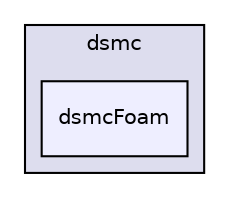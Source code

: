 digraph "applications/solvers/discreteMethods/dsmc/dsmcFoam" {
  bgcolor=transparent;
  compound=true
  node [ fontsize="10", fontname="Helvetica"];
  edge [ labelfontsize="10", labelfontname="Helvetica"];
  subgraph clusterdir_b20997a7199e59148f127b94cdef3c86 {
    graph [ bgcolor="#ddddee", pencolor="black", label="dsmc" fontname="Helvetica", fontsize="10", URL="dir_b20997a7199e59148f127b94cdef3c86.html"]
  dir_09e15c0d3c97688c95c2d06028e6da55 [shape=box, label="dsmcFoam", style="filled", fillcolor="#eeeeff", pencolor="black", URL="dir_09e15c0d3c97688c95c2d06028e6da55.html"];
  }
}
